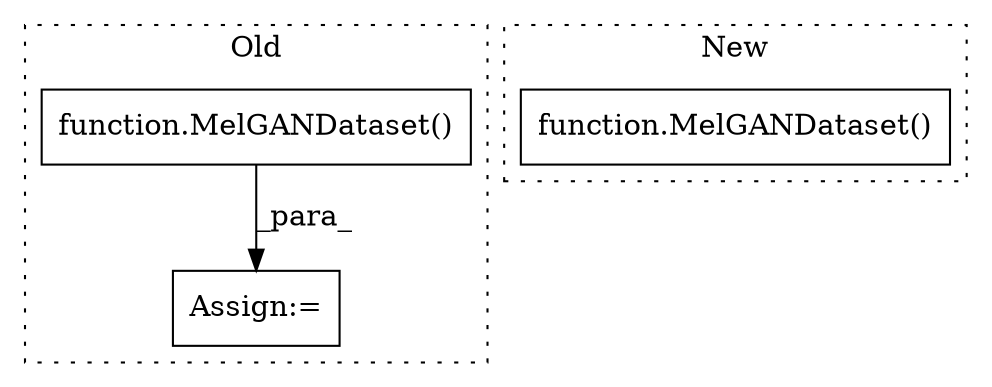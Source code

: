 digraph G {
subgraph cluster0 {
1 [label="function.MelGANDataset()" a="75" s="1076" l="148" shape="box"];
3 [label="Assign:=" a="68" s="1073" l="3" shape="box"];
label = "Old";
style="dotted";
}
subgraph cluster1 {
2 [label="function.MelGANDataset()" a="75" s="966" l="44" shape="box"];
label = "New";
style="dotted";
}
1 -> 3 [label="_para_"];
}